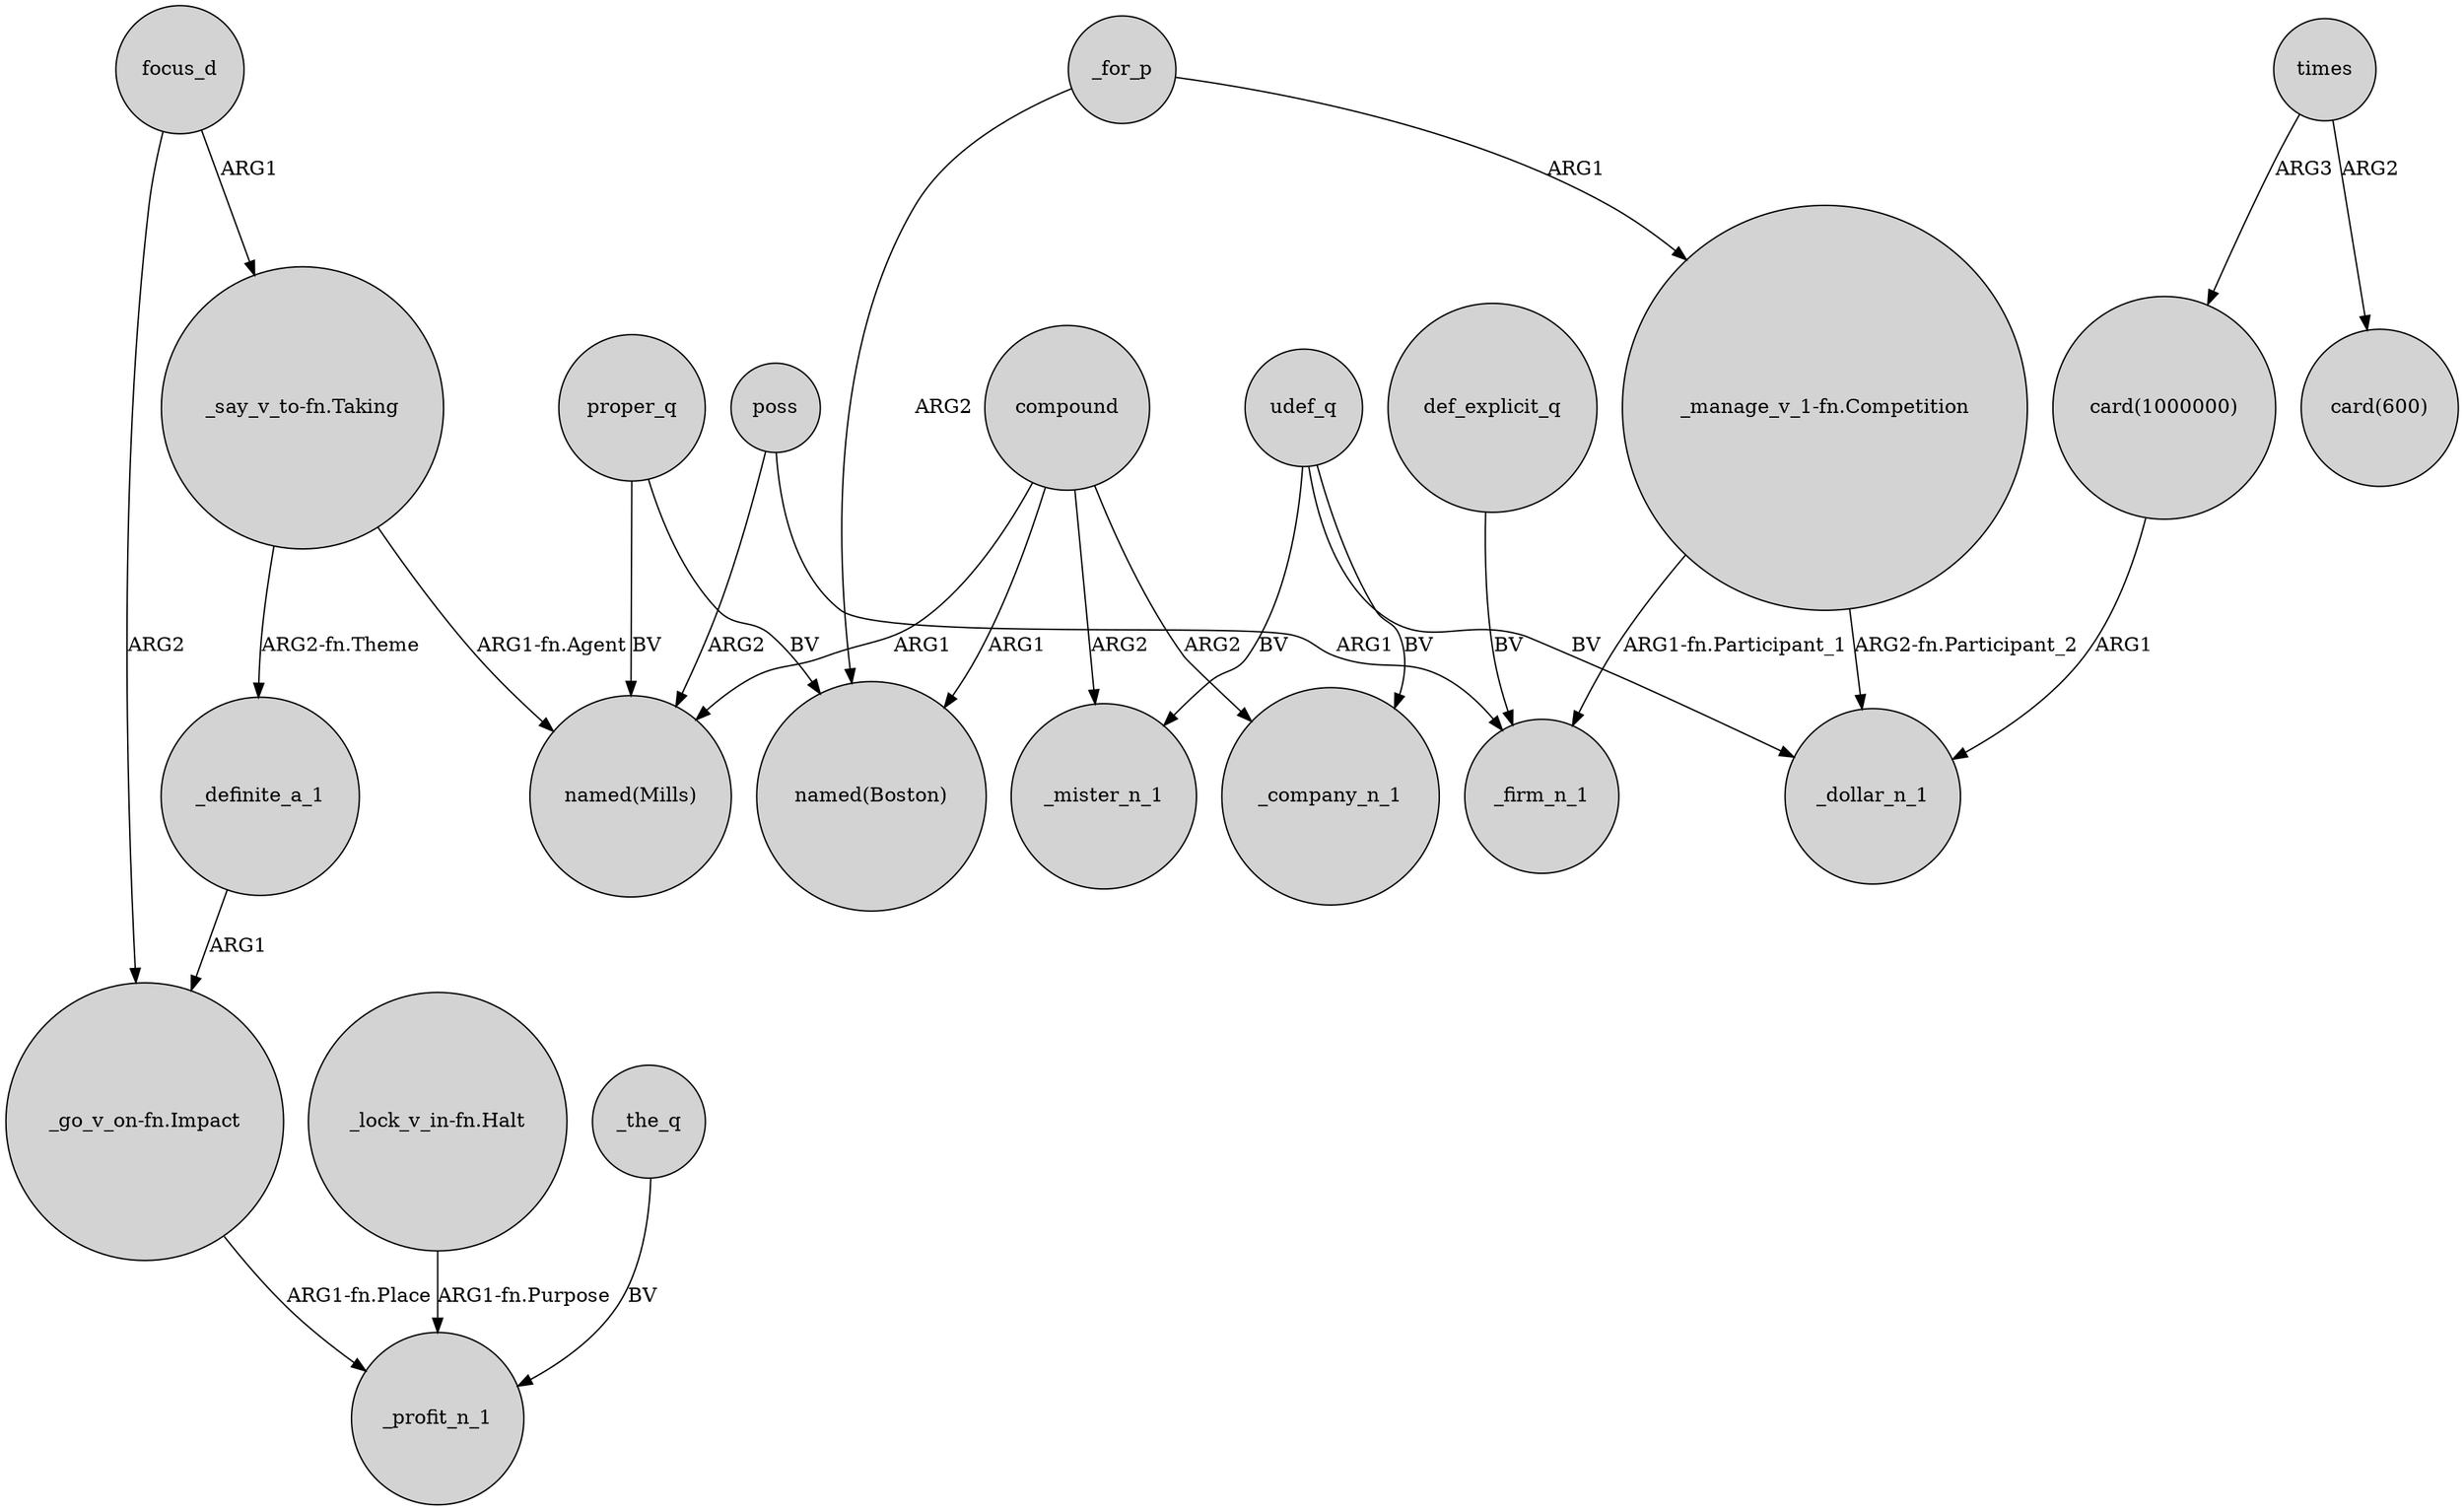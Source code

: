 digraph {
	node [shape=circle style=filled]
	_definite_a_1 -> "_go_v_on-fn.Impact" [label=ARG1]
	_for_p -> "_manage_v_1-fn.Competition" [label=ARG1]
	compound -> _mister_n_1 [label=ARG2]
	"_lock_v_in-fn.Halt" -> _profit_n_1 [label="ARG1-fn.Purpose"]
	"_manage_v_1-fn.Competition" -> _dollar_n_1 [label="ARG2-fn.Participant_2"]
	focus_d -> "_say_v_to-fn.Taking" [label=ARG1]
	compound -> _company_n_1 [label=ARG2]
	udef_q -> _company_n_1 [label=BV]
	times -> "card(600)" [label=ARG2]
	times -> "card(1000000)" [label=ARG3]
	proper_q -> "named(Boston)" [label=BV]
	_for_p -> "named(Boston)" [label=ARG2]
	poss -> _firm_n_1 [label=ARG1]
	"_manage_v_1-fn.Competition" -> _firm_n_1 [label="ARG1-fn.Participant_1"]
	udef_q -> _mister_n_1 [label=BV]
	compound -> "named(Boston)" [label=ARG1]
	"_go_v_on-fn.Impact" -> _profit_n_1 [label="ARG1-fn.Place"]
	_the_q -> _profit_n_1 [label=BV]
	"_say_v_to-fn.Taking" -> "named(Mills)" [label="ARG1-fn.Agent"]
	udef_q -> _dollar_n_1 [label=BV]
	def_explicit_q -> _firm_n_1 [label=BV]
	"card(1000000)" -> _dollar_n_1 [label=ARG1]
	poss -> "named(Mills)" [label=ARG2]
	proper_q -> "named(Mills)" [label=BV]
	"_say_v_to-fn.Taking" -> _definite_a_1 [label="ARG2-fn.Theme"]
	compound -> "named(Mills)" [label=ARG1]
	focus_d -> "_go_v_on-fn.Impact" [label=ARG2]
}
